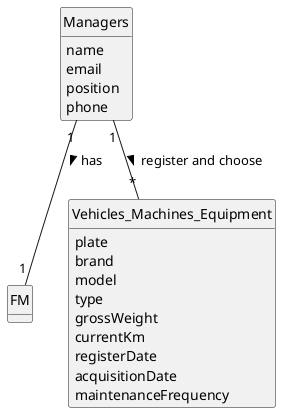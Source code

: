 @startuml
skinparam monochrome true
skinparam packageStyle rectangle
skinparam shadowing false

'left to right direction

skinparam classAttributeIconSize 0

hide circle
hide methods

'title Domain Model

'class Platform {
'  -description
'}

class FM {

}

class Managers {
    name
    email
    position
    phone
}


class Vehicles_Machines_Equipment {
    plate
    brand
    model
    type
    grossWeight
    currentKm
    registerDate
    acquisitionDate
    maintenanceFrequency
}

'class User {
'    name
'    email
'    password
'}

'Platform "1" -- "*" FM : has registered >

Managers "1"-- "*"Vehicles_Machines_Equipment: register and choose >

Managers "1" -- "1"FM: has >


@enduml
